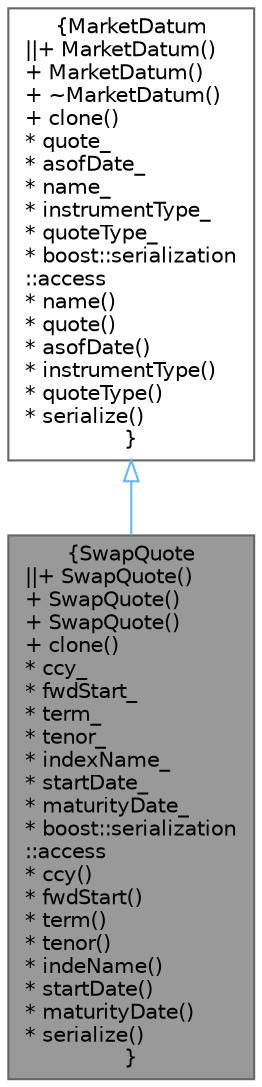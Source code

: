 digraph "SwapQuote"
{
 // INTERACTIVE_SVG=YES
 // LATEX_PDF_SIZE
  bgcolor="transparent";
  edge [fontname=Helvetica,fontsize=10,labelfontname=Helvetica,labelfontsize=10];
  node [fontname=Helvetica,fontsize=10,shape=box,height=0.2,width=0.4];
  Node1 [label="{SwapQuote\n||+ SwapQuote()\l+ SwapQuote()\l+ SwapQuote()\l+ clone()\l* ccy_\l* fwdStart_\l* term_\l* tenor_\l* indexName_\l* startDate_\l* maturityDate_\l* boost::serialization\l::access\l* ccy()\l* fwdStart()\l* term()\l* tenor()\l* indeName()\l* startDate()\l* maturityDate()\l* serialize()\l}",height=0.2,width=0.4,color="gray40", fillcolor="grey60", style="filled", fontcolor="black",tooltip="Swap market data class."];
  Node2 -> Node1 [dir="back",color="steelblue1",style="solid",arrowtail="onormal"];
  Node2 [label="{MarketDatum\n||+ MarketDatum()\l+ MarketDatum()\l+ ~MarketDatum()\l+ clone()\l* quote_\l* asofDate_\l* name_\l* instrumentType_\l* quoteType_\l* boost::serialization\l::access\l* name()\l* quote()\l* asofDate()\l* instrumentType()\l* quoteType()\l* serialize()\l}",height=0.2,width=0.4,color="gray40", fillcolor="white", style="filled",URL="$classore_1_1data_1_1_market_datum.html",tooltip="Base market data class."];
}

